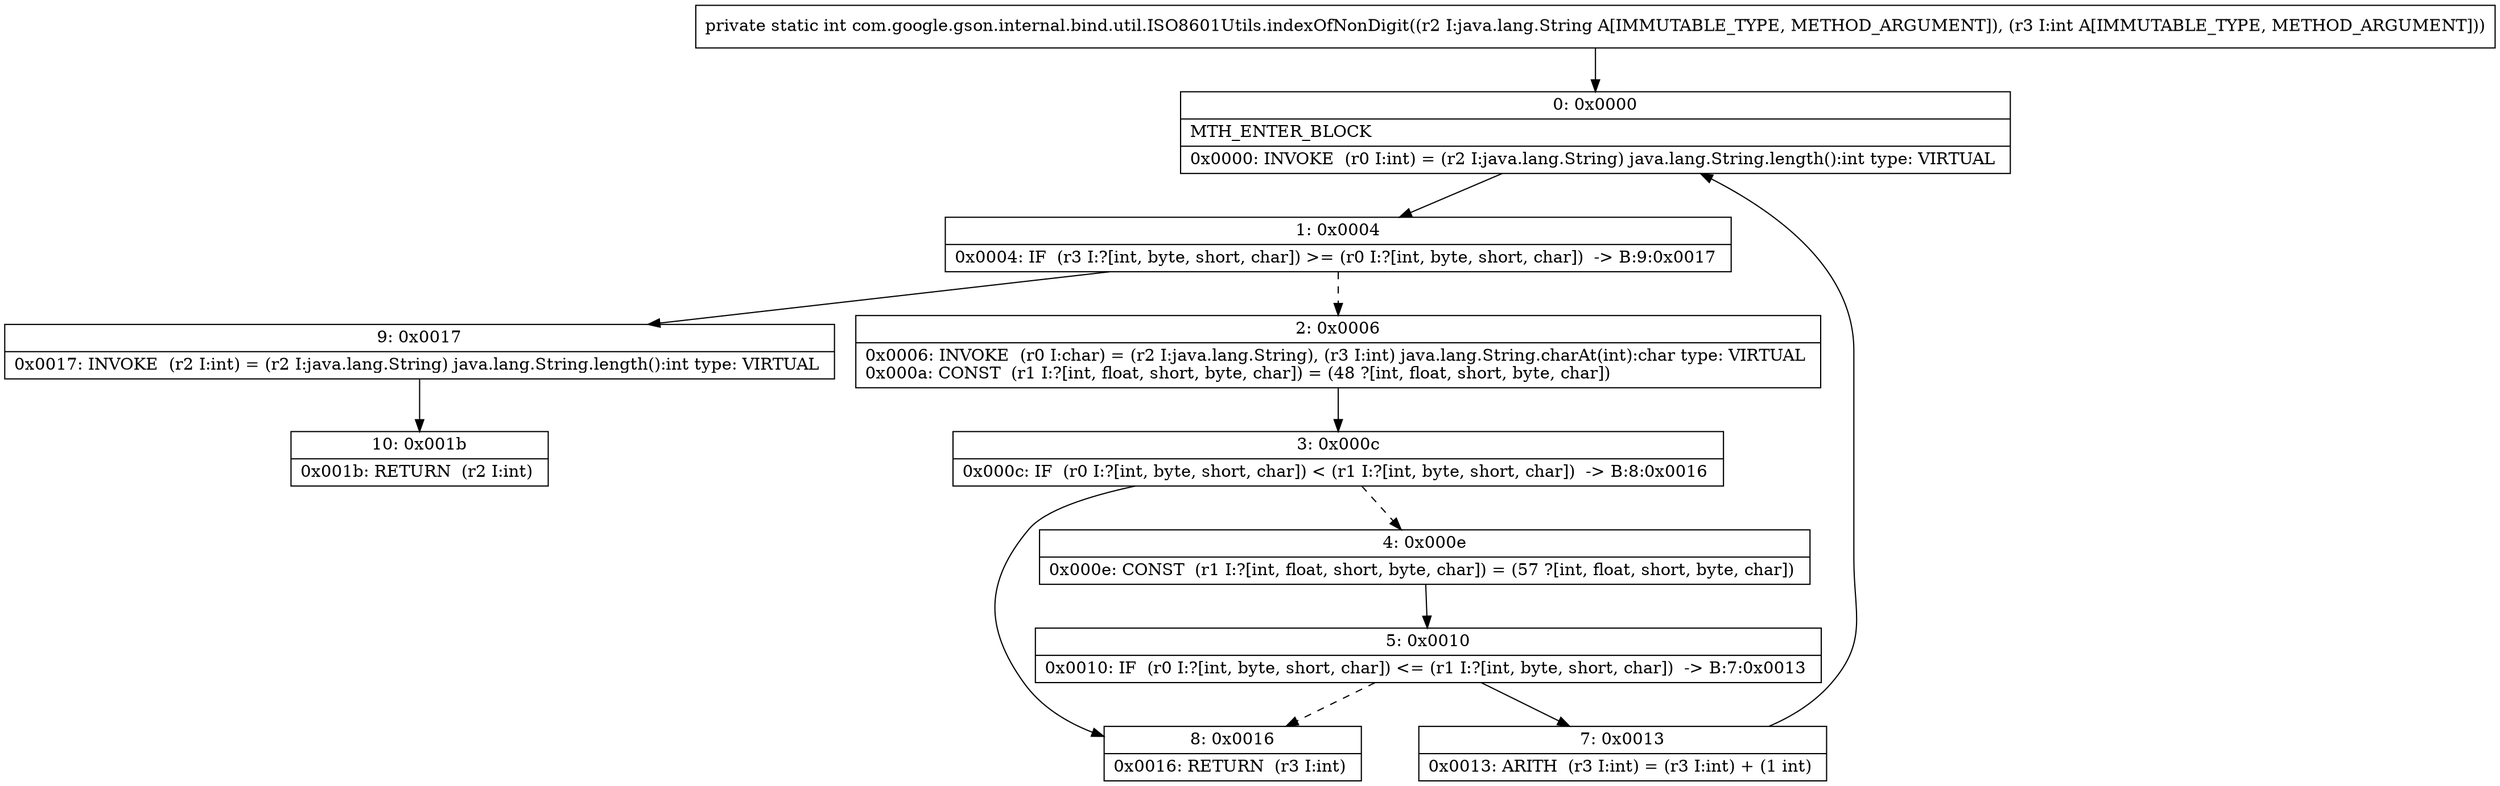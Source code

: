 digraph "CFG forcom.google.gson.internal.bind.util.ISO8601Utils.indexOfNonDigit(Ljava\/lang\/String;I)I" {
Node_0 [shape=record,label="{0\:\ 0x0000|MTH_ENTER_BLOCK\l|0x0000: INVOKE  (r0 I:int) = (r2 I:java.lang.String) java.lang.String.length():int type: VIRTUAL \l}"];
Node_1 [shape=record,label="{1\:\ 0x0004|0x0004: IF  (r3 I:?[int, byte, short, char]) \>= (r0 I:?[int, byte, short, char])  \-\> B:9:0x0017 \l}"];
Node_2 [shape=record,label="{2\:\ 0x0006|0x0006: INVOKE  (r0 I:char) = (r2 I:java.lang.String), (r3 I:int) java.lang.String.charAt(int):char type: VIRTUAL \l0x000a: CONST  (r1 I:?[int, float, short, byte, char]) = (48 ?[int, float, short, byte, char]) \l}"];
Node_3 [shape=record,label="{3\:\ 0x000c|0x000c: IF  (r0 I:?[int, byte, short, char]) \< (r1 I:?[int, byte, short, char])  \-\> B:8:0x0016 \l}"];
Node_4 [shape=record,label="{4\:\ 0x000e|0x000e: CONST  (r1 I:?[int, float, short, byte, char]) = (57 ?[int, float, short, byte, char]) \l}"];
Node_5 [shape=record,label="{5\:\ 0x0010|0x0010: IF  (r0 I:?[int, byte, short, char]) \<= (r1 I:?[int, byte, short, char])  \-\> B:7:0x0013 \l}"];
Node_7 [shape=record,label="{7\:\ 0x0013|0x0013: ARITH  (r3 I:int) = (r3 I:int) + (1 int) \l}"];
Node_8 [shape=record,label="{8\:\ 0x0016|0x0016: RETURN  (r3 I:int) \l}"];
Node_9 [shape=record,label="{9\:\ 0x0017|0x0017: INVOKE  (r2 I:int) = (r2 I:java.lang.String) java.lang.String.length():int type: VIRTUAL \l}"];
Node_10 [shape=record,label="{10\:\ 0x001b|0x001b: RETURN  (r2 I:int) \l}"];
MethodNode[shape=record,label="{private static int com.google.gson.internal.bind.util.ISO8601Utils.indexOfNonDigit((r2 I:java.lang.String A[IMMUTABLE_TYPE, METHOD_ARGUMENT]), (r3 I:int A[IMMUTABLE_TYPE, METHOD_ARGUMENT])) }"];
MethodNode -> Node_0;
Node_0 -> Node_1;
Node_1 -> Node_2[style=dashed];
Node_1 -> Node_9;
Node_2 -> Node_3;
Node_3 -> Node_4[style=dashed];
Node_3 -> Node_8;
Node_4 -> Node_5;
Node_5 -> Node_7;
Node_5 -> Node_8[style=dashed];
Node_7 -> Node_0;
Node_9 -> Node_10;
}

